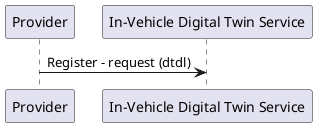 @startuml

participant "Provider"
participant "In-Vehicle Digital Twin Service"

"Provider" -> "In-Vehicle Digital Twin Service" : Register - request (dtdl)

@enduml
